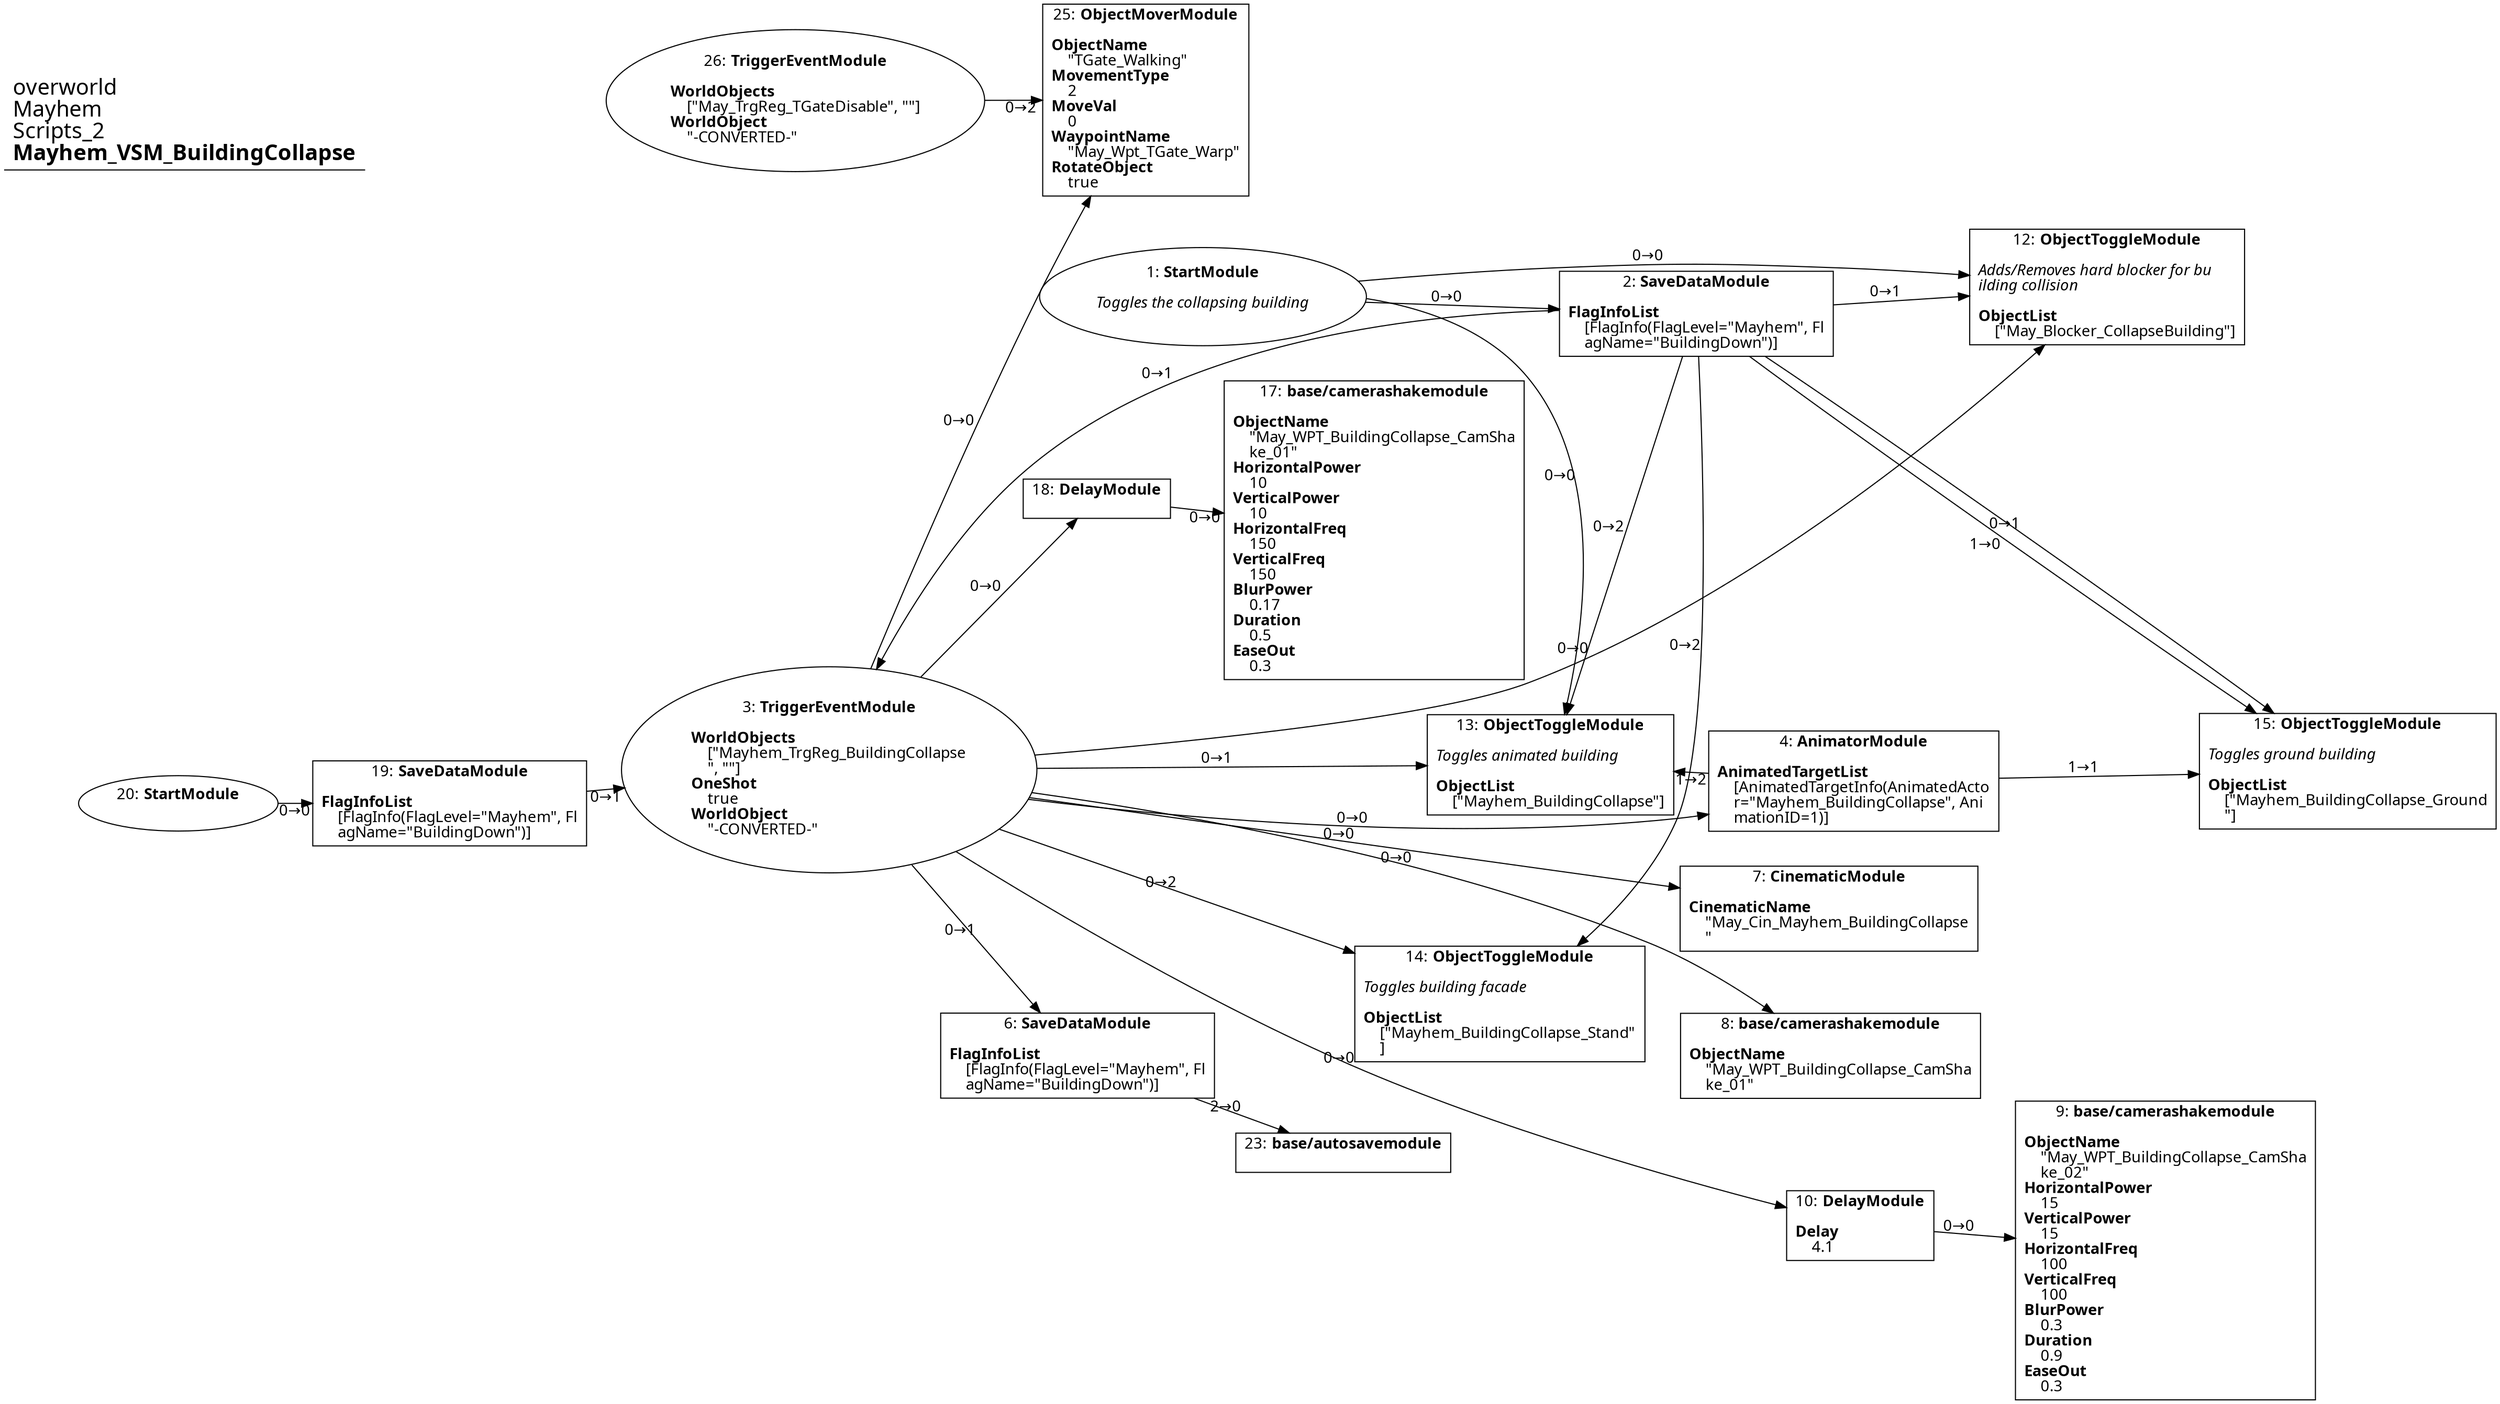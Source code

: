 digraph {
    layout = fdp;
    overlap = prism;
    sep = "+16";
    splines = spline;

    node [ shape = box ];

    graph [ fontname = "Segoe UI" ];
    node [ fontname = "Segoe UI" ];
    edge [ fontname = "Segoe UI" ];

    1 [ label = <1: <b>StartModule</b><br/><br/><i>Toggles the collapsing building<br align="left"/></i><br align="left"/>> ];
    1 [ shape = oval ]
    1 [ pos = "0.22000001,0.076000005!" ];
    1 -> 2 [ label = "0→0" ];
    1 -> 12 [ label = "0→0" ];
    1 -> 13 [ label = "0→0" ];

    2 [ label = <2: <b>SaveDataModule</b><br/><br/><b>FlagInfoList</b><br align="left"/>    [FlagInfo(FlagLevel=&quot;Mayhem&quot;, Fl<br align="left"/>    agName=&quot;BuildingDown&quot;)]<br align="left"/>> ];
    2 [ pos = "0.508,0.076000005!" ];
    2 -> 3 [ label = "0→1" ];
    2 -> 12 [ label = "0→1" ];
    2 -> 13 [ label = "0→2" ];
    2 -> 14 [ label = "0→2" ];
    2 -> 15 [ label = "0→1" ];
    2 -> 15 [ label = "1→0" ];

    3 [ label = <3: <b>TriggerEventModule</b><br/><br/><b>WorldObjects</b><br align="left"/>    [&quot;Mayhem_TrgReg_BuildingCollapse<br align="left"/>    &quot;, &quot;&quot;]<br align="left"/><b>OneShot</b><br align="left"/>    true<br align="left"/><b>WorldObject</b><br align="left"/>    &quot;-CONVERTED-&quot;<br align="left"/>> ];
    3 [ shape = oval ]
    3 [ pos = "-0.165,-0.24900001!" ];
    3 -> 7 [ label = "0→0" ];
    3 -> 8 [ label = "0→0" ];
    3 -> 10 [ label = "0→0" ];
    3 -> 12 [ label = "0→0" ];
    3 -> 13 [ label = "0→1" ];
    3 -> 14 [ label = "0→2" ];
    3 -> 4 [ label = "0→0" ];
    3 -> 18 [ label = "0→0" ];
    3 -> 6 [ label = "0→1" ];
    3 -> 25 [ label = "0→0" ];

    4 [ label = <4: <b>AnimatorModule</b><br/><br/><b>AnimatedTargetList</b><br align="left"/>    [AnimatedTargetInfo(AnimatedActo<br align="left"/>    r=&quot;Mayhem_BuildingCollapse&quot;, Ani<br align="left"/>    mationID=1)]<br align="left"/>> ];
    4 [ pos = "0.675,-0.24000001!" ];
    4 -> 15 [ label = "1→1" ];
    4 -> 13 [ label = "1→2" ];

    6 [ label = <6: <b>SaveDataModule</b><br/><br/><b>FlagInfoList</b><br align="left"/>    [FlagInfo(FlagLevel=&quot;Mayhem&quot;, Fl<br align="left"/>    agName=&quot;BuildingDown&quot;)]<br align="left"/>> ];
    6 [ pos = "0.08400001,-0.47900003!" ];
    6 -> 23 [ label = "2→0" ];

    7 [ label = <7: <b>CinematicModule</b><br/><br/><b>CinematicName</b><br align="left"/>    &quot;May_Cin_Mayhem_BuildingCollapse<br align="left"/>    &quot;<br align="left"/>> ];
    7 [ pos = "0.666,-0.35900003!" ];

    8 [ label = <8: <b>base/camerashakemodule</b><br/><br/><b>ObjectName</b><br align="left"/>    &quot;May_WPT_BuildingCollapse_CamSha<br align="left"/>    ke_01&quot;<br align="left"/>> ];
    8 [ pos = "0.67700005,-0.469!" ];

    9 [ label = <9: <b>base/camerashakemodule</b><br/><br/><b>ObjectName</b><br align="left"/>    &quot;May_WPT_BuildingCollapse_CamSha<br align="left"/>    ke_02&quot;<br align="left"/><b>HorizontalPower</b><br align="left"/>    15<br align="left"/><b>VerticalPower</b><br align="left"/>    15<br align="left"/><b>HorizontalFreq</b><br align="left"/>    100<br align="left"/><b>VerticalFreq</b><br align="left"/>    100<br align="left"/><b>BlurPower</b><br align="left"/>    0.3<br align="left"/><b>Duration</b><br align="left"/>    0.9<br align="left"/><b>EaseOut</b><br align="left"/>    0.3<br align="left"/>> ];
    9 [ pos = "0.90000004,-0.59900004!" ];

    10 [ label = <10: <b>DelayModule</b><br/><br/><b>Delay</b><br align="left"/>    4.1<br align="left"/>> ];
    10 [ pos = "0.69100004,-0.59900004!" ];
    10 -> 9 [ label = "0→0" ];

    12 [ label = <12: <b>ObjectToggleModule</b><br/><br/><i>Adds/Removes hard blocker for bu<br align="left"/>ilding collision<br align="left"/></i><br align="left"/><b>ObjectList</b><br align="left"/>    [&quot;May_Blocker_CollapseBuilding&quot;]<br align="left"/>> ];
    12 [ pos = "0.86,0.13000001!" ];

    13 [ label = <13: <b>ObjectToggleModule</b><br/><br/><i>Toggles animated building<br align="left"/></i><br align="left"/><b>ObjectList</b><br align="left"/>    [&quot;Mayhem_BuildingCollapse&quot;]<br align="left"/>> ];
    13 [ pos = "0.44300002,-0.22500001!" ];

    14 [ label = <14: <b>ObjectToggleModule</b><br/><br/><i>Toggles building facade<br align="left"/></i><br align="left"/><b>ObjectList</b><br align="left"/>    [&quot;Mayhem_BuildingCollapse_Stand&quot;<br align="left"/>    ]<br align="left"/>> ];
    14 [ pos = "0.43,-0.42900002!" ];

    15 [ label = <15: <b>ObjectToggleModule</b><br/><br/><i>Toggles ground building<br align="left"/></i><br align="left"/><b>ObjectList</b><br align="left"/>    [&quot;Mayhem_BuildingCollapse_Ground<br align="left"/>    &quot;]<br align="left"/>> ];
    15 [ pos = "1.062,-0.24100001!" ];

    17 [ label = <17: <b>base/camerashakemodule</b><br/><br/><b>ObjectName</b><br align="left"/>    &quot;May_WPT_BuildingCollapse_CamSha<br align="left"/>    ke_01&quot;<br align="left"/><b>HorizontalPower</b><br align="left"/>    10<br align="left"/><b>VerticalPower</b><br align="left"/>    10<br align="left"/><b>HorizontalFreq</b><br align="left"/>    150<br align="left"/><b>VerticalFreq</b><br align="left"/>    150<br align="left"/><b>BlurPower</b><br align="left"/>    0.17<br align="left"/><b>Duration</b><br align="left"/>    0.5<br align="left"/><b>EaseOut</b><br align="left"/>    0.3<br align="left"/>> ];
    17 [ pos = "0.31500003,-0.053000003!" ];

    18 [ label = <18: <b>DelayModule</b><br/><br/>> ];
    18 [ pos = "0.106000006,-0.053000003!" ];
    18 -> 17 [ label = "0→0" ];

    19 [ label = <19: <b>SaveDataModule</b><br/><br/><b>FlagInfoList</b><br align="left"/>    [FlagInfo(FlagLevel=&quot;Mayhem&quot;, Fl<br align="left"/>    agName=&quot;BuildingDown&quot;)]<br align="left"/>> ];
    19 [ pos = "-0.42600003,-0.272!" ];
    19 -> 3 [ label = "0→1" ];

    20 [ label = <20: <b>StartModule</b><br/><br/>> ];
    20 [ shape = oval ]
    20 [ pos = "-0.63600004,-0.272!" ];
    20 -> 19 [ label = "0→0" ];

    23 [ label = <23: <b>base/autosavemodule</b><br/><br/>> ];
    23 [ pos = "0.273,-0.54800004!" ];

    25 [ label = <25: <b>ObjectMoverModule</b><br/><br/><b>ObjectName</b><br align="left"/>    &quot;TGate_Walking&quot;<br align="left"/><b>MovementType</b><br align="left"/>    2<br align="left"/><b>MoveVal</b><br align="left"/>    0<br align="left"/><b>WaypointName</b><br align="left"/>    &quot;May_Wpt_TGate_Warp&quot;<br align="left"/><b>RotateObject</b><br align="left"/>    true<br align="left"/>> ];
    25 [ pos = "0.147,0.25300002!" ];

    26 [ label = <26: <b>TriggerEventModule</b><br/><br/><b>WorldObjects</b><br align="left"/>    [&quot;May_TrgReg_TGateDisable&quot;, &quot;&quot;]<br align="left"/><b>WorldObject</b><br align="left"/>    &quot;-CONVERTED-&quot;<br align="left"/>> ];
    26 [ shape = oval ]
    26 [ pos = "-0.14600001,0.266!" ];
    26 -> 25 [ label = "0→2" ];

    title [ pos = "-0.637,0.26700002!" ];
    title [ shape = underline ];
    title [ label = <<font point-size="20">overworld<br align="left"/>Mayhem<br align="left"/>Scripts_2<br align="left"/><b>Mayhem_VSM_BuildingCollapse</b><br align="left"/></font>> ];
}

